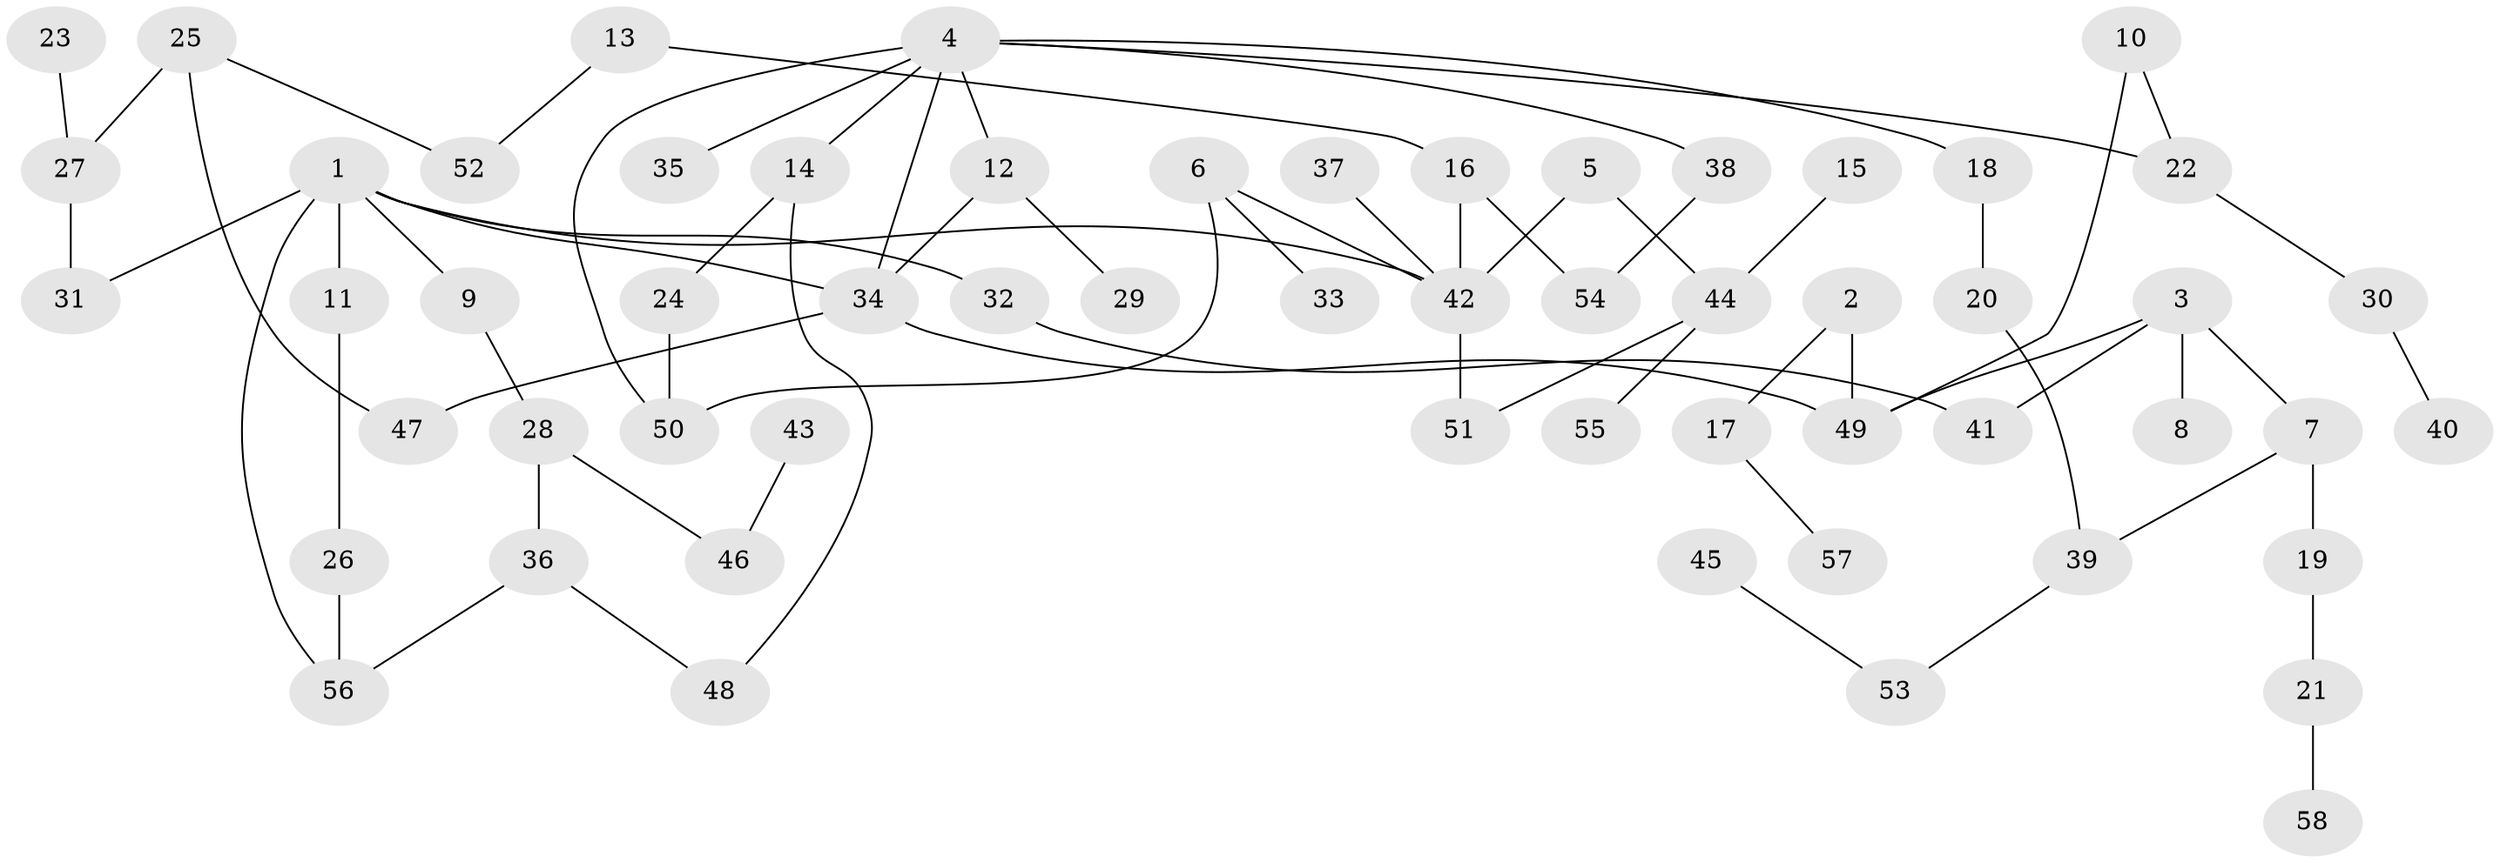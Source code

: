 // original degree distribution, {3: 0.12931034482758622, 7: 0.017241379310344827, 2: 0.3448275862068966, 6: 0.008620689655172414, 5: 0.034482758620689655, 4: 0.11206896551724138, 1: 0.35344827586206895}
// Generated by graph-tools (version 1.1) at 2025/01/03/09/25 03:01:10]
// undirected, 58 vertices, 70 edges
graph export_dot {
graph [start="1"]
  node [color=gray90,style=filled];
  1;
  2;
  3;
  4;
  5;
  6;
  7;
  8;
  9;
  10;
  11;
  12;
  13;
  14;
  15;
  16;
  17;
  18;
  19;
  20;
  21;
  22;
  23;
  24;
  25;
  26;
  27;
  28;
  29;
  30;
  31;
  32;
  33;
  34;
  35;
  36;
  37;
  38;
  39;
  40;
  41;
  42;
  43;
  44;
  45;
  46;
  47;
  48;
  49;
  50;
  51;
  52;
  53;
  54;
  55;
  56;
  57;
  58;
  1 -- 9 [weight=1.0];
  1 -- 11 [weight=1.0];
  1 -- 31 [weight=1.0];
  1 -- 32 [weight=1.0];
  1 -- 34 [weight=1.0];
  1 -- 42 [weight=1.0];
  1 -- 56 [weight=1.0];
  2 -- 17 [weight=1.0];
  2 -- 49 [weight=1.0];
  3 -- 7 [weight=1.0];
  3 -- 8 [weight=1.0];
  3 -- 41 [weight=1.0];
  3 -- 49 [weight=1.0];
  4 -- 12 [weight=1.0];
  4 -- 14 [weight=1.0];
  4 -- 18 [weight=1.0];
  4 -- 22 [weight=1.0];
  4 -- 34 [weight=1.0];
  4 -- 35 [weight=1.0];
  4 -- 38 [weight=1.0];
  4 -- 50 [weight=1.0];
  5 -- 42 [weight=1.0];
  5 -- 44 [weight=1.0];
  6 -- 33 [weight=1.0];
  6 -- 42 [weight=1.0];
  6 -- 50 [weight=1.0];
  7 -- 19 [weight=1.0];
  7 -- 39 [weight=1.0];
  9 -- 28 [weight=1.0];
  10 -- 22 [weight=1.0];
  10 -- 49 [weight=1.0];
  11 -- 26 [weight=1.0];
  12 -- 29 [weight=1.0];
  12 -- 34 [weight=1.0];
  13 -- 16 [weight=1.0];
  13 -- 52 [weight=1.0];
  14 -- 24 [weight=1.0];
  14 -- 48 [weight=1.0];
  15 -- 44 [weight=1.0];
  16 -- 42 [weight=1.0];
  16 -- 54 [weight=1.0];
  17 -- 57 [weight=1.0];
  18 -- 20 [weight=1.0];
  19 -- 21 [weight=1.0];
  20 -- 39 [weight=1.0];
  21 -- 58 [weight=1.0];
  22 -- 30 [weight=1.0];
  23 -- 27 [weight=1.0];
  24 -- 50 [weight=1.0];
  25 -- 27 [weight=1.0];
  25 -- 47 [weight=1.0];
  25 -- 52 [weight=1.0];
  26 -- 56 [weight=1.0];
  27 -- 31 [weight=1.0];
  28 -- 36 [weight=1.0];
  28 -- 46 [weight=1.0];
  30 -- 40 [weight=1.0];
  32 -- 41 [weight=1.0];
  34 -- 47 [weight=1.0];
  34 -- 49 [weight=1.0];
  36 -- 48 [weight=1.0];
  36 -- 56 [weight=1.0];
  37 -- 42 [weight=1.0];
  38 -- 54 [weight=1.0];
  39 -- 53 [weight=1.0];
  42 -- 51 [weight=1.0];
  43 -- 46 [weight=1.0];
  44 -- 51 [weight=1.0];
  44 -- 55 [weight=1.0];
  45 -- 53 [weight=1.0];
}
